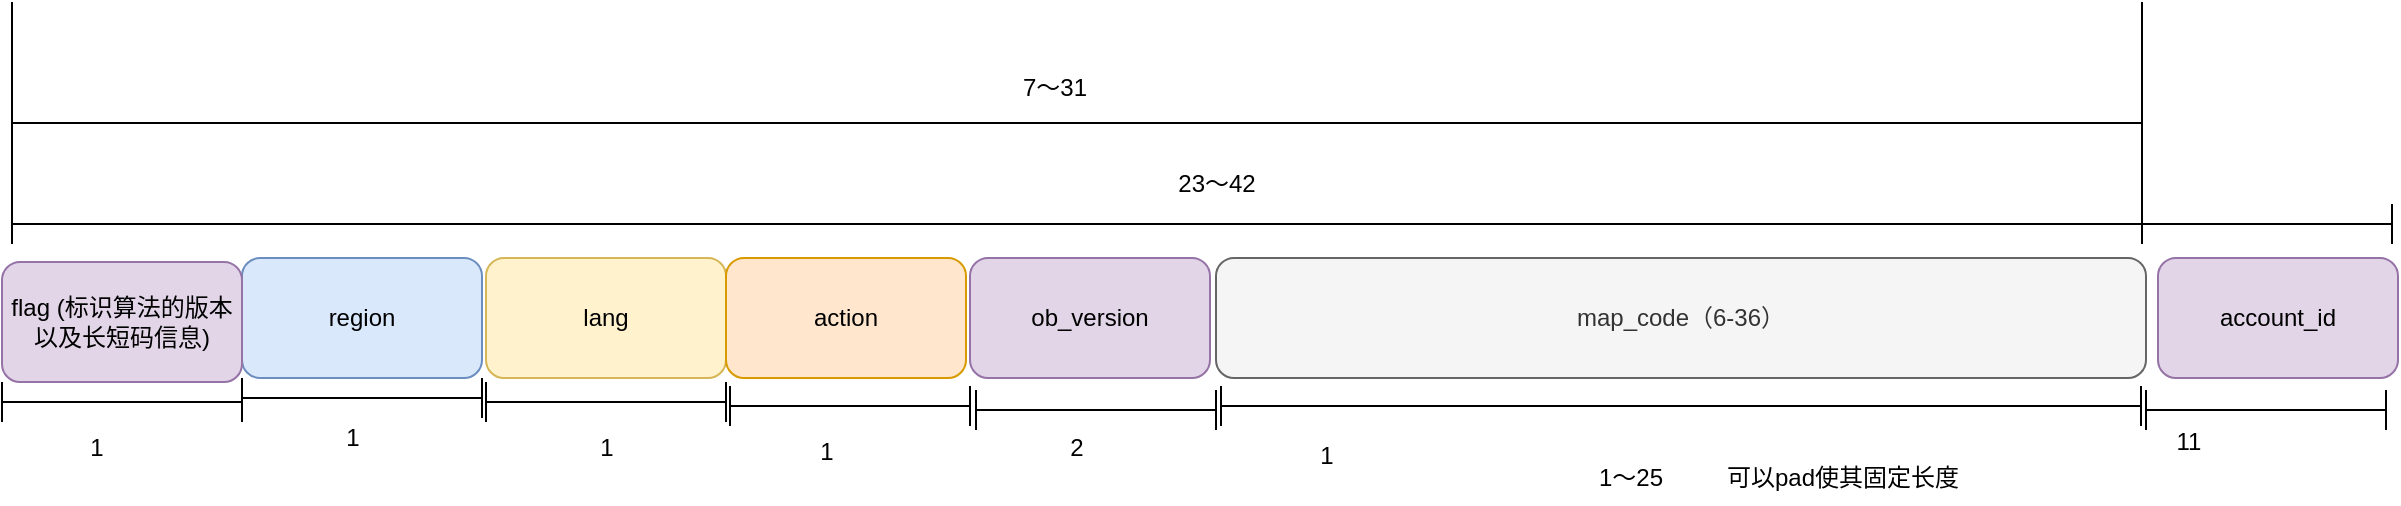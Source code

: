 <mxfile border="50" scale="3" compressed="false" locked="false" version="24.7.17">
  <diagram name="Blank" id="YmL12bMKpDGza6XwsDPr">
    <mxGraphModel dx="2263" dy="540" grid="0" gridSize="10" guides="1" tooltips="1" connect="1" arrows="1" fold="1" page="1" pageScale="1" pageWidth="827" pageHeight="1169" background="none" math="1" shadow="0">
      <root>
        <mxCell id="X5NqExCQtvZxIxQ7pmgY-0" />
        <mxCell id="1" parent="X5NqExCQtvZxIxQ7pmgY-0" />
        <mxCell id="W6QKCFrZIBalVPznXQfc-2" value="region" style="rounded=1;whiteSpace=wrap;html=1;fillColor=#dae8fc;strokeColor=#6c8ebf;" vertex="1" parent="1">
          <mxGeometry x="97" y="235" width="120" height="60" as="geometry" />
        </mxCell>
        <mxCell id="W6QKCFrZIBalVPznXQfc-8" value="lang" style="rounded=1;whiteSpace=wrap;html=1;fillColor=#fff2cc;strokeColor=#d6b656;" vertex="1" parent="1">
          <mxGeometry x="219" y="235" width="120" height="60" as="geometry" />
        </mxCell>
        <mxCell id="W6QKCFrZIBalVPznXQfc-9" value="action" style="rounded=1;whiteSpace=wrap;html=1;fillColor=#ffe6cc;strokeColor=#d79b00;" vertex="1" parent="1">
          <mxGeometry x="339" y="235" width="120" height="60" as="geometry" />
        </mxCell>
        <mxCell id="W6QKCFrZIBalVPznXQfc-10" value="ob_version" style="rounded=1;whiteSpace=wrap;html=1;fillColor=#e1d5e7;strokeColor=#9673a6;" vertex="1" parent="1">
          <mxGeometry x="461" y="235" width="120" height="60" as="geometry" />
        </mxCell>
        <mxCell id="W6QKCFrZIBalVPznXQfc-11" value="map_code（6-36）" style="rounded=1;whiteSpace=wrap;html=1;fillColor=#f5f5f5;fontColor=#333333;strokeColor=#666666;" vertex="1" parent="1">
          <mxGeometry x="584" y="235" width="465" height="60" as="geometry" />
        </mxCell>
        <mxCell id="W6QKCFrZIBalVPznXQfc-12" value="1" style="text;html=1;align=center;verticalAlign=middle;resizable=0;points=[];autosize=1;strokeColor=none;fillColor=none;" vertex="1" parent="1">
          <mxGeometry x="139" y="312" width="25" height="26" as="geometry" />
        </mxCell>
        <mxCell id="W6QKCFrZIBalVPznXQfc-13" value="1" style="text;html=1;align=center;verticalAlign=middle;resizable=0;points=[];autosize=1;strokeColor=none;fillColor=none;" vertex="1" parent="1">
          <mxGeometry x="266.5" y="317" width="25" height="26" as="geometry" />
        </mxCell>
        <mxCell id="W6QKCFrZIBalVPznXQfc-14" value="1" style="text;html=1;align=center;verticalAlign=middle;resizable=0;points=[];autosize=1;strokeColor=none;fillColor=none;" vertex="1" parent="1">
          <mxGeometry x="376" y="319" width="25" height="26" as="geometry" />
        </mxCell>
        <mxCell id="W6QKCFrZIBalVPznXQfc-15" value="2" style="text;html=1;align=center;verticalAlign=middle;resizable=0;points=[];autosize=1;strokeColor=none;fillColor=none;" vertex="1" parent="1">
          <mxGeometry x="501" y="317" width="25" height="26" as="geometry" />
        </mxCell>
        <mxCell id="W6QKCFrZIBalVPznXQfc-16" value="1～25" style="text;html=1;align=center;verticalAlign=middle;resizable=0;points=[];autosize=1;strokeColor=none;fillColor=none;" vertex="1" parent="1">
          <mxGeometry x="766" y="332" width="50" height="26" as="geometry" />
        </mxCell>
        <mxCell id="W6QKCFrZIBalVPznXQfc-18" value="" style="shape=crossbar;whiteSpace=wrap;html=1;rounded=1;" vertex="1" parent="1">
          <mxGeometry x="97" y="295" width="120" height="20" as="geometry" />
        </mxCell>
        <mxCell id="W6QKCFrZIBalVPznXQfc-20" value="" style="shape=crossbar;whiteSpace=wrap;html=1;rounded=1;" vertex="1" parent="1">
          <mxGeometry x="219" y="297" width="120" height="20" as="geometry" />
        </mxCell>
        <mxCell id="W6QKCFrZIBalVPznXQfc-21" value="" style="shape=crossbar;whiteSpace=wrap;html=1;rounded=1;" vertex="1" parent="1">
          <mxGeometry x="341" y="299" width="120" height="20" as="geometry" />
        </mxCell>
        <mxCell id="W6QKCFrZIBalVPznXQfc-22" value="" style="shape=crossbar;whiteSpace=wrap;html=1;rounded=1;" vertex="1" parent="1">
          <mxGeometry x="464" y="301" width="120" height="20" as="geometry" />
        </mxCell>
        <mxCell id="W6QKCFrZIBalVPznXQfc-23" value="" style="shape=crossbar;whiteSpace=wrap;html=1;rounded=1;" vertex="1" parent="1">
          <mxGeometry x="586.5" y="299" width="460" height="20" as="geometry" />
        </mxCell>
        <mxCell id="W6QKCFrZIBalVPznXQfc-25" value="account_id" style="rounded=1;whiteSpace=wrap;html=1;fillColor=#e1d5e7;strokeColor=#9673a6;" vertex="1" parent="1">
          <mxGeometry x="1055" y="235" width="120" height="60" as="geometry" />
        </mxCell>
        <mxCell id="W6QKCFrZIBalVPznXQfc-26" value="flag (标识算法的版本以及长短码信息)" style="rounded=1;whiteSpace=wrap;html=1;fillColor=#e1d5e7;strokeColor=#9673a6;" vertex="1" parent="1">
          <mxGeometry x="-23" y="237" width="120" height="60" as="geometry" />
        </mxCell>
        <mxCell id="W6QKCFrZIBalVPznXQfc-29" value="1" style="text;html=1;align=center;verticalAlign=middle;resizable=0;points=[];autosize=1;strokeColor=none;fillColor=none;" vertex="1" parent="1">
          <mxGeometry x="626" y="321" width="25" height="26" as="geometry" />
        </mxCell>
        <mxCell id="W6QKCFrZIBalVPznXQfc-32" value="" style="shape=crossbar;whiteSpace=wrap;html=1;rounded=1;" vertex="1" parent="1">
          <mxGeometry x="1049" y="301" width="120" height="20" as="geometry" />
        </mxCell>
        <mxCell id="W6QKCFrZIBalVPznXQfc-34" value="" style="shape=crossbar;whiteSpace=wrap;html=1;rounded=1;" vertex="1" parent="1">
          <mxGeometry x="-23" y="297" width="120" height="20" as="geometry" />
        </mxCell>
        <mxCell id="W6QKCFrZIBalVPznXQfc-36" value="" style="shape=crossbar;whiteSpace=wrap;html=1;rounded=1;" vertex="1" parent="1">
          <mxGeometry x="-18" y="107" width="1065" height="121" as="geometry" />
        </mxCell>
        <mxCell id="W6QKCFrZIBalVPznXQfc-37" value="7～31" style="text;html=1;align=center;verticalAlign=middle;resizable=0;points=[];autosize=1;strokeColor=none;fillColor=none;" vertex="1" parent="1">
          <mxGeometry x="478" y="137" width="50" height="26" as="geometry" />
        </mxCell>
        <mxCell id="W6QKCFrZIBalVPznXQfc-38" value="" style="shape=crossbar;whiteSpace=wrap;html=1;rounded=1;" vertex="1" parent="1">
          <mxGeometry x="-18" y="208" width="1190" height="20" as="geometry" />
        </mxCell>
        <mxCell id="W6QKCFrZIBalVPznXQfc-39" value="23～42" style="text;html=1;align=center;verticalAlign=middle;resizable=0;points=[];autosize=1;strokeColor=none;fillColor=none;" vertex="1" parent="1">
          <mxGeometry x="555" y="185" width="57" height="26" as="geometry" />
        </mxCell>
        <mxCell id="W6QKCFrZIBalVPznXQfc-41" value="可以pad使其固定长度" style="text;html=1;align=center;verticalAlign=middle;resizable=0;points=[];autosize=1;strokeColor=none;fillColor=none;" vertex="1" parent="1">
          <mxGeometry x="830" y="332" width="134" height="26" as="geometry" />
        </mxCell>
        <mxCell id="W6QKCFrZIBalVPznXQfc-47" value="1" style="text;html=1;align=center;verticalAlign=middle;resizable=0;points=[];autosize=1;strokeColor=none;fillColor=none;" vertex="1" parent="1">
          <mxGeometry x="11" y="317" width="25" height="26" as="geometry" />
        </mxCell>
        <mxCell id="W6QKCFrZIBalVPznXQfc-48" value="11" style="text;html=1;align=center;verticalAlign=middle;resizable=0;points=[];autosize=1;strokeColor=none;fillColor=none;" vertex="1" parent="1">
          <mxGeometry x="1055" y="314" width="30" height="26" as="geometry" />
        </mxCell>
      </root>
    </mxGraphModel>
  </diagram>
</mxfile>
